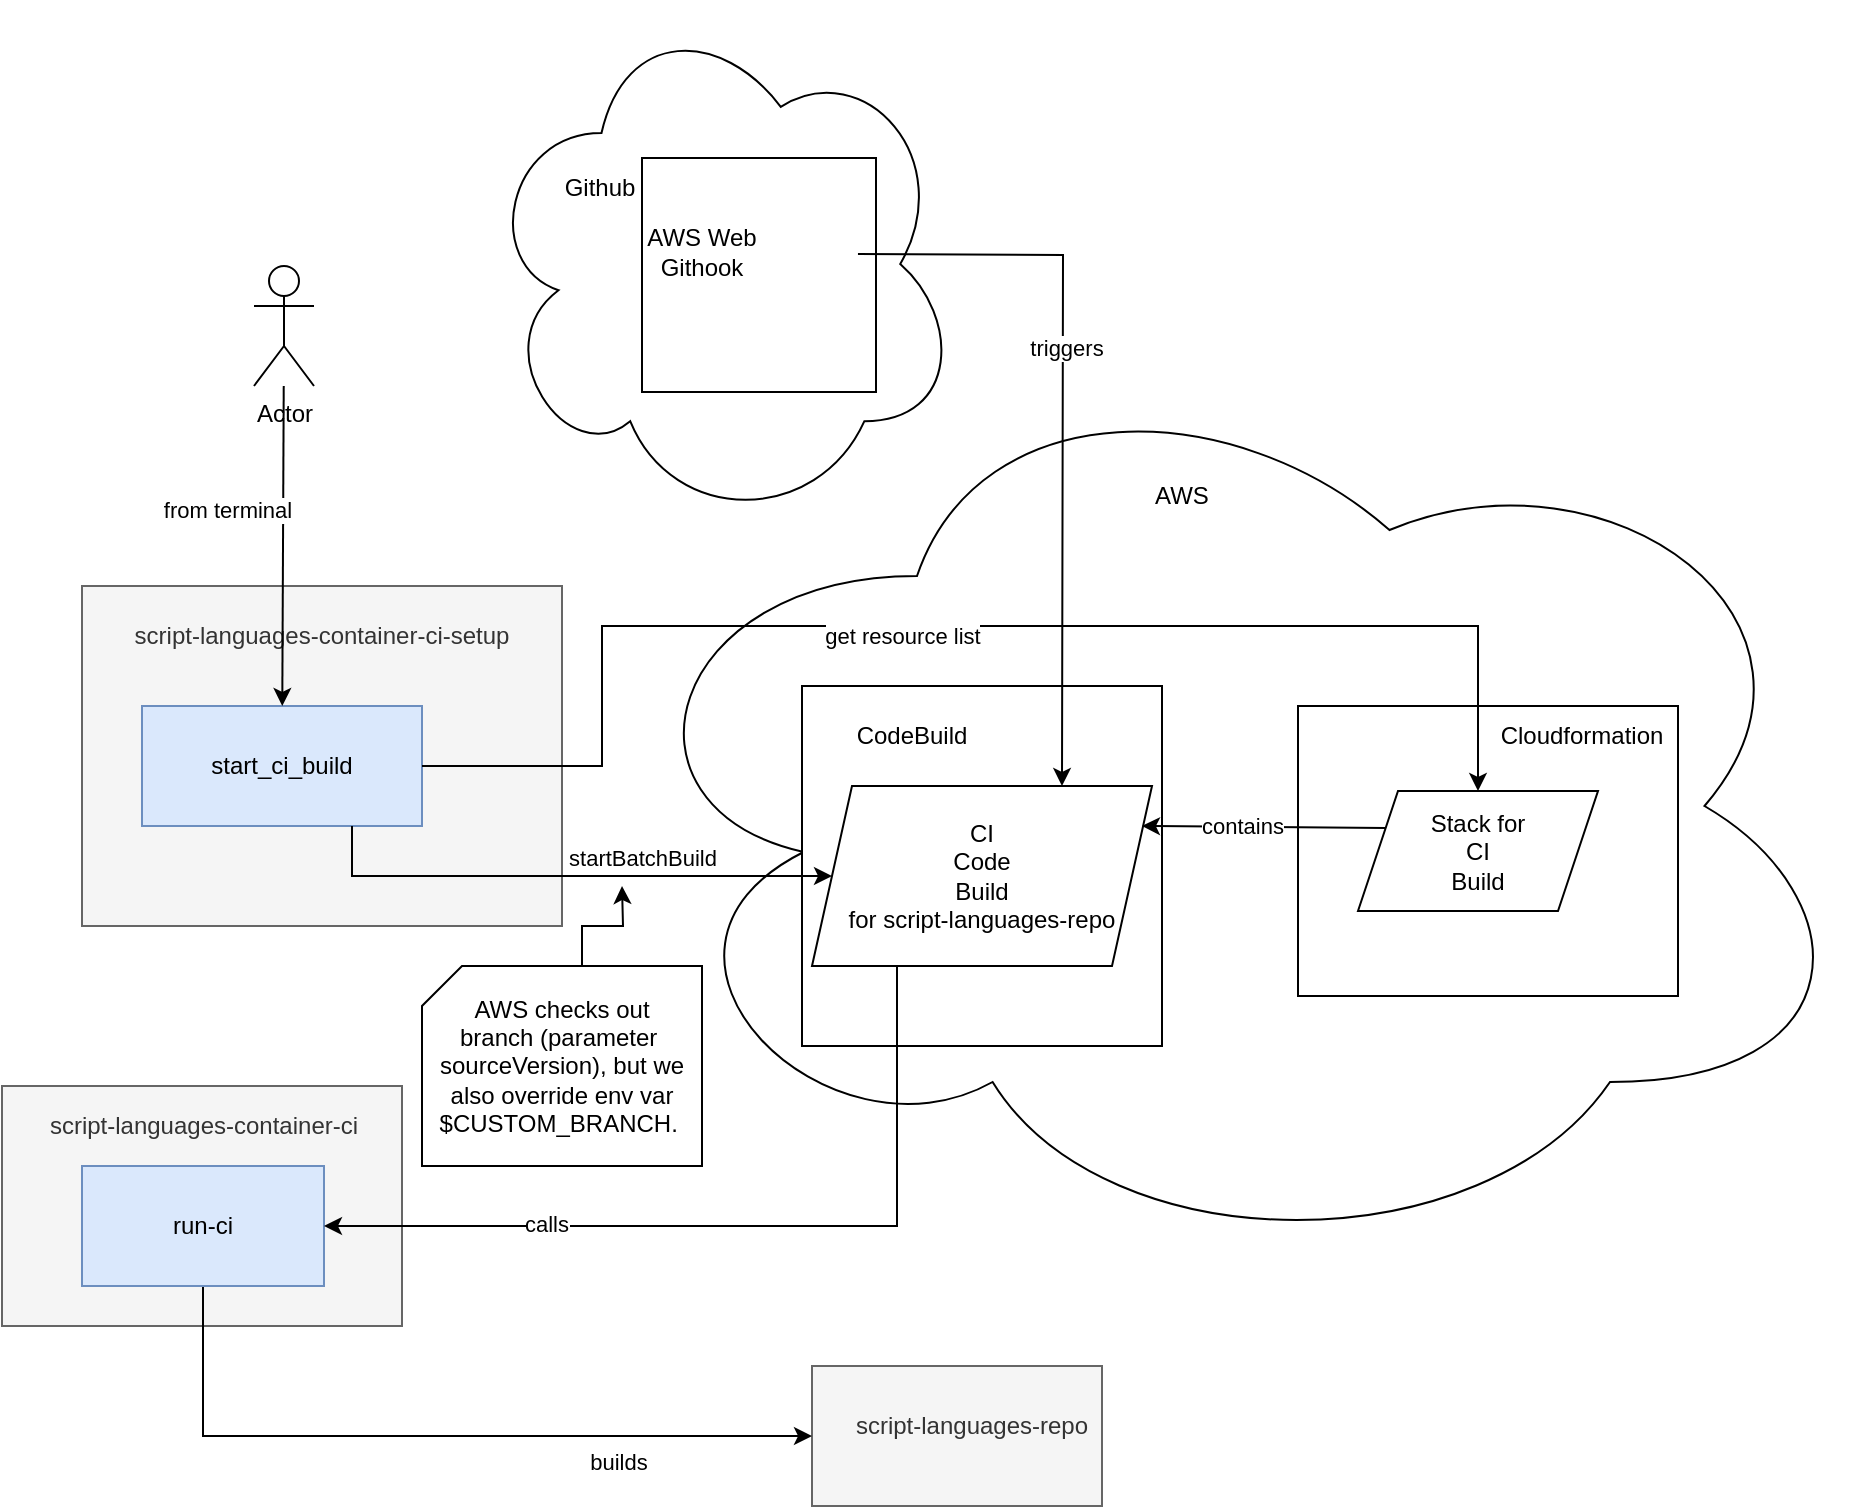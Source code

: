 <mxfile version="18.0.6" type="device"><diagram id="SxhqiDRdeOCCGpe3J-qj" name="Page-1"><mxGraphModel dx="1422" dy="905" grid="1" gridSize="10" guides="1" tooltips="1" connect="1" arrows="1" fold="1" page="1" pageScale="1" pageWidth="850" pageHeight="1100" math="0" shadow="0"><root><mxCell id="0"/><mxCell id="1" parent="0"/><mxCell id="rFksK_6HFZecVcgkCQAB-1" value="" style="ellipse;shape=cloud;whiteSpace=wrap;html=1;" parent="1" vertex="1"><mxGeometry x="470" y="308" width="239" height="262" as="geometry"/></mxCell><mxCell id="dUenLTbk8JLuN6i6yncf-3" value="" style="whiteSpace=wrap;html=1;aspect=fixed;" parent="1" vertex="1"><mxGeometry x="550" y="386" width="117" height="117" as="geometry"/></mxCell><mxCell id="dUenLTbk8JLuN6i6yncf-2" value="" style="shape=image;verticalLabelPosition=bottom;labelBackgroundColor=default;verticalAlign=top;aspect=fixed;imageAspect=0;image=https://t4.ftcdn.net/jpg/01/35/56/87/360_F_135568710_e9X63neK1jzQHGDuXJbEvXnVLtCMAIRf.jpg;" parent="1" vertex="1"><mxGeometry x="566" y="400" width="94" height="94" as="geometry"/></mxCell><mxCell id="UqBiGITngKA5CjNryo_V-7" value="" style="ellipse;shape=cloud;whiteSpace=wrap;html=1;" parent="1" vertex="1"><mxGeometry x="530" y="480" width="630" height="460" as="geometry"/></mxCell><mxCell id="zWUnT82DVPrSbH_GaLEo-2" value="" style="rounded=0;whiteSpace=wrap;html=1;fillColor=#f5f5f5;fontColor=#333333;strokeColor=#666666;" parent="1" vertex="1"><mxGeometry x="635" y="990" width="145" height="70" as="geometry"/></mxCell><mxCell id="zWUnT82DVPrSbH_GaLEo-14" value="&lt;span style=&quot;color: rgb(51, 51, 51);&quot;&gt;script-languages-repo&lt;/span&gt;" style="text;html=1;strokeColor=none;fillColor=none;align=center;verticalAlign=middle;whiteSpace=wrap;rounded=0;" parent="1" vertex="1"><mxGeometry x="625" y="1005" width="180" height="30" as="geometry"/></mxCell><mxCell id="zWUnT82DVPrSbH_GaLEo-13" value="" style="rounded=0;whiteSpace=wrap;html=1;fillColor=#f5f5f5;fontColor=#333333;strokeColor=#666666;" parent="1" vertex="1"><mxGeometry x="270" y="600" width="240" height="170" as="geometry"/></mxCell><mxCell id="zWUnT82DVPrSbH_GaLEo-10" value="&lt;span style=&quot;color: rgb(51, 51, 51);&quot;&gt;script-languages-container-ci-setup&lt;/span&gt;" style="text;html=1;strokeColor=none;fillColor=none;align=center;verticalAlign=middle;whiteSpace=wrap;rounded=0;" parent="1" vertex="1"><mxGeometry x="290" y="610" width="200" height="30" as="geometry"/></mxCell><mxCell id="zWUnT82DVPrSbH_GaLEo-15" value="start_ci_build" style="rounded=0;whiteSpace=wrap;html=1;fillColor=#dae8fc;strokeColor=#6c8ebf;" parent="1" vertex="1"><mxGeometry x="300" y="660" width="140" height="60" as="geometry"/></mxCell><mxCell id="zWUnT82DVPrSbH_GaLEo-19" value="AWS" style="text;html=1;strokeColor=none;fillColor=none;align=center;verticalAlign=middle;whiteSpace=wrap;rounded=0;" parent="1" vertex="1"><mxGeometry x="790" y="540" width="60" height="30" as="geometry"/></mxCell><mxCell id="zWUnT82DVPrSbH_GaLEo-23" value="" style="whiteSpace=wrap;html=1;aspect=fixed;" parent="1" vertex="1"><mxGeometry x="630" y="650" width="180" height="180" as="geometry"/></mxCell><mxCell id="zWUnT82DVPrSbH_GaLEo-24" value="CodeBuild" style="text;html=1;strokeColor=none;fillColor=none;align=center;verticalAlign=middle;whiteSpace=wrap;rounded=0;" parent="1" vertex="1"><mxGeometry x="655" y="660" width="60" height="30" as="geometry"/></mxCell><mxCell id="zWUnT82DVPrSbH_GaLEo-26" value="CI&lt;br&gt;Code&lt;br&gt;Build&lt;br&gt;for script-languages-repo" style="shape=parallelogram;perimeter=parallelogramPerimeter;whiteSpace=wrap;html=1;fixedSize=1;" parent="1" vertex="1"><mxGeometry x="635" y="700" width="170" height="90" as="geometry"/></mxCell><mxCell id="zWUnT82DVPrSbH_GaLEo-27" value="" style="rounded=0;whiteSpace=wrap;html=1;" parent="1" vertex="1"><mxGeometry x="878" y="660" width="190" height="145" as="geometry"/></mxCell><mxCell id="zWUnT82DVPrSbH_GaLEo-28" value="Cloudformation" style="text;html=1;strokeColor=none;fillColor=none;align=center;verticalAlign=middle;whiteSpace=wrap;rounded=0;" parent="1" vertex="1"><mxGeometry x="990" y="660" width="60" height="30" as="geometry"/></mxCell><mxCell id="zWUnT82DVPrSbH_GaLEo-21" value="Stack for &lt;br&gt;CI&lt;br&gt;Build" style="shape=parallelogram;perimeter=parallelogramPerimeter;whiteSpace=wrap;html=1;fixedSize=1;" parent="1" vertex="1"><mxGeometry x="908" y="702.5" width="120" height="60" as="geometry"/></mxCell><mxCell id="zWUnT82DVPrSbH_GaLEo-29" value="" style="endArrow=classic;html=1;rounded=0;exitX=0;exitY=0.25;exitDx=0;exitDy=0;" parent="1" source="zWUnT82DVPrSbH_GaLEo-21" edge="1"><mxGeometry width="50" height="50" relative="1" as="geometry"><mxPoint x="433" y="519" as="sourcePoint"/><mxPoint x="800" y="720" as="targetPoint"/></mxGeometry></mxCell><mxCell id="zWUnT82DVPrSbH_GaLEo-30" value="contains" style="edgeLabel;html=1;align=center;verticalAlign=middle;resizable=0;points=[];" parent="zWUnT82DVPrSbH_GaLEo-29" vertex="1" connectable="0"><mxGeometry x="-0.336" relative="1" as="geometry"><mxPoint x="-32" y="-1" as="offset"/></mxGeometry></mxCell><mxCell id="zWUnT82DVPrSbH_GaLEo-34" value="" style="rounded=0;whiteSpace=wrap;html=1;fillColor=#f5f5f5;fontColor=#333333;strokeColor=#666666;" parent="1" vertex="1"><mxGeometry x="230" y="850" width="200" height="120" as="geometry"/></mxCell><mxCell id="zWUnT82DVPrSbH_GaLEo-35" value="&lt;span style=&quot;color: rgb(51, 51, 51);&quot;&gt;script-languages-container-ci&lt;/span&gt;" style="text;html=1;strokeColor=none;fillColor=none;align=center;verticalAlign=middle;whiteSpace=wrap;rounded=0;" parent="1" vertex="1"><mxGeometry x="231" y="855" width="200" height="30" as="geometry"/></mxCell><mxCell id="UqBiGITngKA5CjNryo_V-5" style="edgeStyle=orthogonalEdgeStyle;rounded=0;orthogonalLoop=1;jettySize=auto;html=1;exitX=0.5;exitY=1;exitDx=0;exitDy=0;entryX=0;entryY=0.5;entryDx=0;entryDy=0;" parent="1" source="zWUnT82DVPrSbH_GaLEo-36" target="zWUnT82DVPrSbH_GaLEo-2" edge="1"><mxGeometry relative="1" as="geometry"/></mxCell><mxCell id="UqBiGITngKA5CjNryo_V-6" value="builds" style="edgeLabel;html=1;align=center;verticalAlign=middle;resizable=0;points=[];" parent="UqBiGITngKA5CjNryo_V-5" vertex="1" connectable="0"><mxGeometry x="0.473" y="1" relative="1" as="geometry"><mxPoint x="3" y="14" as="offset"/></mxGeometry></mxCell><mxCell id="zWUnT82DVPrSbH_GaLEo-36" value="run-ci" style="rounded=0;whiteSpace=wrap;html=1;fillColor=#dae8fc;strokeColor=#6c8ebf;" parent="1" vertex="1"><mxGeometry x="270" y="890" width="121" height="60" as="geometry"/></mxCell><mxCell id="sYT-GLe6FCTdiOscEyCC-1" value="Actor" style="shape=umlActor;verticalLabelPosition=bottom;verticalAlign=top;html=1;outlineConnect=0;" parent="1" vertex="1"><mxGeometry x="356" y="440" width="30" height="60" as="geometry"/></mxCell><mxCell id="zWUnT82DVPrSbH_GaLEo-11" value="" style="endArrow=classic;html=1;rounded=0;" parent="1" source="sYT-GLe6FCTdiOscEyCC-1" target="zWUnT82DVPrSbH_GaLEo-15" edge="1"><mxGeometry width="50" height="50" relative="1" as="geometry"><mxPoint x="170.96" y="427.02" as="sourcePoint"/><mxPoint x="325" y="424" as="targetPoint"/></mxGeometry></mxCell><mxCell id="zWUnT82DVPrSbH_GaLEo-12" value="&amp;nbsp;from terminal" style="edgeLabel;html=1;align=center;verticalAlign=middle;resizable=0;points=[];" parent="zWUnT82DVPrSbH_GaLEo-11" vertex="1" connectable="0"><mxGeometry x="0.682" y="-3" relative="1" as="geometry"><mxPoint x="-27" y="-73" as="offset"/></mxGeometry></mxCell><mxCell id="rFksK_6HFZecVcgkCQAB-2" value="Github" style="text;html=1;strokeColor=none;fillColor=none;align=center;verticalAlign=middle;whiteSpace=wrap;rounded=0;" parent="1" vertex="1"><mxGeometry x="499" y="386.25" width="60" height="30" as="geometry"/></mxCell><mxCell id="rFksK_6HFZecVcgkCQAB-6" style="edgeStyle=orthogonalEdgeStyle;rounded=0;orthogonalLoop=1;jettySize=auto;html=1;exitX=0.009;exitY=0.692;exitDx=0;exitDy=0;exitPerimeter=0;" parent="1" edge="1"><mxGeometry relative="1" as="geometry"><mxPoint x="760" y="700" as="targetPoint"/><mxPoint x="657.986" y="433.991" as="sourcePoint"/></mxGeometry></mxCell><mxCell id="rFksK_6HFZecVcgkCQAB-7" value="triggers" style="edgeLabel;html=1;align=center;verticalAlign=middle;resizable=0;points=[];" parent="rFksK_6HFZecVcgkCQAB-6" vertex="1" connectable="0"><mxGeometry x="-0.193" y="1" relative="1" as="geometry"><mxPoint as="offset"/></mxGeometry></mxCell><mxCell id="zWUnT82DVPrSbH_GaLEo-32" style="edgeStyle=orthogonalEdgeStyle;rounded=0;orthogonalLoop=1;jettySize=auto;html=1;exitX=1;exitY=0.5;exitDx=0;exitDy=0;entryX=0.5;entryY=0;entryDx=0;entryDy=0;" parent="1" source="zWUnT82DVPrSbH_GaLEo-15" target="zWUnT82DVPrSbH_GaLEo-21" edge="1"><mxGeometry relative="1" as="geometry"><Array as="points"><mxPoint x="530" y="690"/><mxPoint x="530" y="620"/><mxPoint x="968" y="620"/></Array></mxGeometry></mxCell><mxCell id="zWUnT82DVPrSbH_GaLEo-33" value="get resource list" style="edgeLabel;html=1;align=center;verticalAlign=middle;resizable=0;points=[];" parent="zWUnT82DVPrSbH_GaLEo-32" vertex="1" connectable="0"><mxGeometry x="-0.166" relative="1" as="geometry"><mxPoint x="26" y="5" as="offset"/></mxGeometry></mxCell><mxCell id="rFksK_6HFZecVcgkCQAB-9" style="edgeStyle=orthogonalEdgeStyle;rounded=0;orthogonalLoop=1;jettySize=auto;html=1;exitX=0.25;exitY=1;exitDx=0;exitDy=0;entryX=1;entryY=0.5;entryDx=0;entryDy=0;" parent="1" source="zWUnT82DVPrSbH_GaLEo-26" target="zWUnT82DVPrSbH_GaLEo-36" edge="1"><mxGeometry relative="1" as="geometry"/></mxCell><mxCell id="rFksK_6HFZecVcgkCQAB-10" value="calls" style="edgeLabel;html=1;align=center;verticalAlign=middle;resizable=0;points=[];" parent="rFksK_6HFZecVcgkCQAB-9" vertex="1" connectable="0"><mxGeometry x="0.472" y="-1" relative="1" as="geometry"><mxPoint x="1" as="offset"/></mxGeometry></mxCell><mxCell id="rFksK_6HFZecVcgkCQAB-11" style="edgeStyle=orthogonalEdgeStyle;rounded=0;orthogonalLoop=1;jettySize=auto;html=1;exitX=0.75;exitY=1;exitDx=0;exitDy=0;" parent="1" source="zWUnT82DVPrSbH_GaLEo-15" target="zWUnT82DVPrSbH_GaLEo-26" edge="1"><mxGeometry relative="1" as="geometry"/></mxCell><mxCell id="rFksK_6HFZecVcgkCQAB-12" value="startBatchBuild" style="edgeLabel;html=1;align=center;verticalAlign=middle;resizable=0;points=[];" parent="rFksK_6HFZecVcgkCQAB-11" vertex="1" connectable="0"><mxGeometry x="0.54" y="-7" relative="1" as="geometry"><mxPoint x="-34" y="-16" as="offset"/></mxGeometry></mxCell><mxCell id="rFksK_6HFZecVcgkCQAB-5" value="AWS Web&lt;br&gt;Githook" style="text;html=1;strokeColor=none;fillColor=none;align=center;verticalAlign=middle;whiteSpace=wrap;rounded=0;" parent="1" vertex="1"><mxGeometry x="550" y="418" width="60" height="30" as="geometry"/></mxCell><mxCell id="hG3HTxzjr3vrhtLe5QuF-3" style="edgeStyle=orthogonalEdgeStyle;rounded=0;orthogonalLoop=1;jettySize=auto;html=1;exitX=0;exitY=0;exitDx=80;exitDy=0;exitPerimeter=0;" edge="1" parent="1" source="hG3HTxzjr3vrhtLe5QuF-2"><mxGeometry relative="1" as="geometry"><mxPoint x="540" y="750" as="targetPoint"/></mxGeometry></mxCell><mxCell id="hG3HTxzjr3vrhtLe5QuF-2" value="AWS checks out&lt;br&gt;branch (parameter&amp;nbsp;&lt;br&gt;sourceVersion), but we also override env var $CUSTOM_BRANCH.&amp;nbsp;" style="shape=card;whiteSpace=wrap;html=1;size=20;" vertex="1" parent="1"><mxGeometry x="440" y="790" width="140" height="100" as="geometry"/></mxCell></root></mxGraphModel></diagram></mxfile>